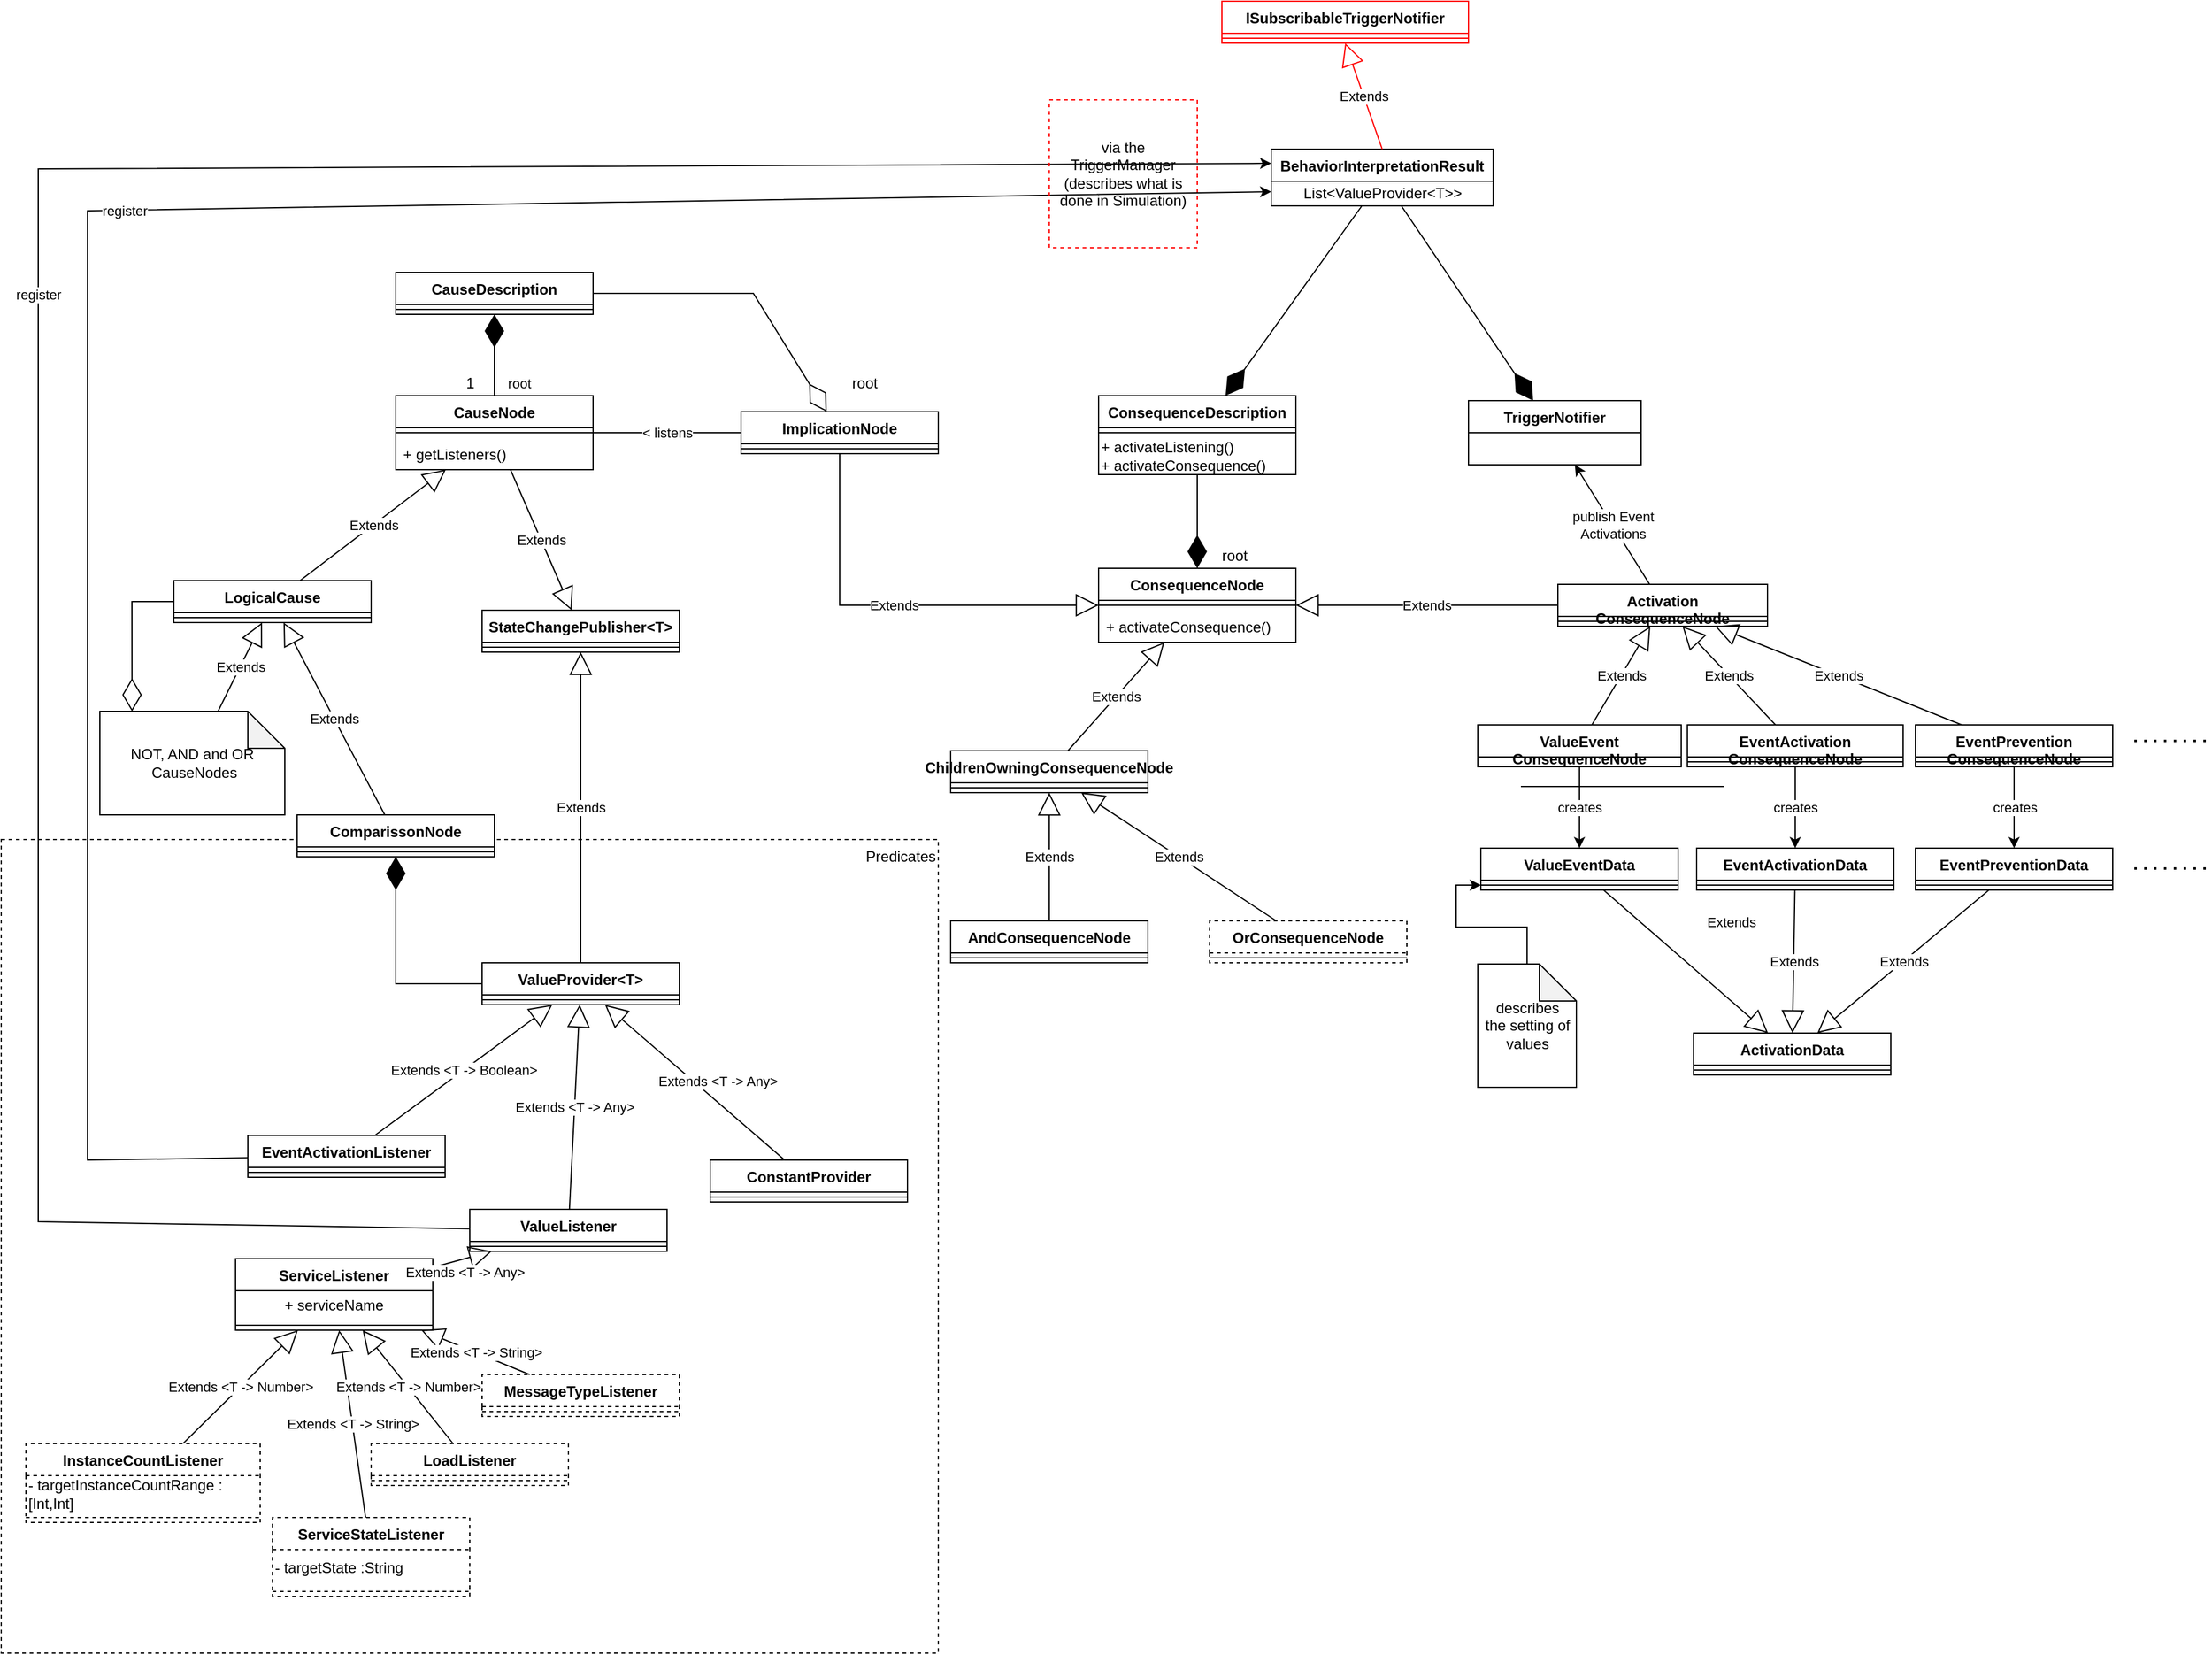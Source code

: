 <mxfile version="20.2.3" type="device"><diagram id="XvbP_-tLDUmN1dMytv5E" name="Classes"><mxGraphModel dx="946" dy="607" grid="1" gridSize="10" guides="1" tooltips="1" connect="1" arrows="1" fold="1" page="1" pageScale="1" pageWidth="1169" pageHeight="827" math="0" shadow="0"><root><mxCell id="0"/><mxCell id="1" parent="0"/><mxCell id="C9H2PQSaMTNofYjZsJUd-69" value="Predicates" style="rounded=0;whiteSpace=wrap;html=1;dashed=1;fillColor=default;align=right;verticalAlign=top;" parent="1" vertex="1"><mxGeometry x="10" y="790" width="760" height="660" as="geometry"/></mxCell><mxCell id="C9H2PQSaMTNofYjZsJUd-10" value="CauseNode" style="swimlane;fontStyle=1;align=center;verticalAlign=top;childLayout=stackLayout;horizontal=1;startSize=26;horizontalStack=0;resizeParent=1;resizeParentMax=0;resizeLast=0;collapsible=1;marginBottom=0;" parent="1" vertex="1"><mxGeometry x="330" y="430" width="160" height="60" as="geometry"/></mxCell><mxCell id="C9H2PQSaMTNofYjZsJUd-12" value="" style="line;strokeWidth=1;fillColor=none;align=left;verticalAlign=middle;spacingTop=-1;spacingLeft=3;spacingRight=3;rotatable=0;labelPosition=right;points=[];portConstraint=eastwest;" parent="C9H2PQSaMTNofYjZsJUd-10" vertex="1"><mxGeometry y="26" width="160" height="8" as="geometry"/></mxCell><mxCell id="C9H2PQSaMTNofYjZsJUd-13" value="+ getListeners()" style="text;strokeColor=none;fillColor=none;align=left;verticalAlign=top;spacingLeft=4;spacingRight=4;overflow=hidden;rotatable=0;points=[[0,0.5],[1,0.5]];portConstraint=eastwest;" parent="C9H2PQSaMTNofYjZsJUd-10" vertex="1"><mxGeometry y="34" width="160" height="26" as="geometry"/></mxCell><mxCell id="C9H2PQSaMTNofYjZsJUd-14" value="ConsequenceNode" style="swimlane;fontStyle=1;align=center;verticalAlign=top;childLayout=stackLayout;horizontal=1;startSize=26;horizontalStack=0;resizeParent=1;resizeParentMax=0;resizeLast=0;collapsible=1;marginBottom=0;" parent="1" vertex="1"><mxGeometry x="900" y="570" width="160" height="60" as="geometry"/></mxCell><mxCell id="C9H2PQSaMTNofYjZsJUd-16" value="" style="line;strokeWidth=1;fillColor=none;align=left;verticalAlign=middle;spacingTop=-1;spacingLeft=3;spacingRight=3;rotatable=0;labelPosition=right;points=[];portConstraint=eastwest;" parent="C9H2PQSaMTNofYjZsJUd-14" vertex="1"><mxGeometry y="26" width="160" height="8" as="geometry"/></mxCell><mxCell id="C9H2PQSaMTNofYjZsJUd-15" value="+ activateConsequence()" style="text;strokeColor=none;fillColor=none;align=left;verticalAlign=top;spacingLeft=4;spacingRight=4;overflow=hidden;rotatable=0;points=[[0,0.5],[1,0.5]];portConstraint=eastwest;" parent="C9H2PQSaMTNofYjZsJUd-14" vertex="1"><mxGeometry y="34" width="160" height="26" as="geometry"/></mxCell><mxCell id="C9H2PQSaMTNofYjZsJUd-18" value="TriggerNotifier" style="swimlane;fontStyle=1;childLayout=stackLayout;horizontal=1;startSize=26;fillColor=none;horizontalStack=0;resizeParent=1;resizeParentMax=0;resizeLast=0;collapsible=1;marginBottom=0;" parent="1" vertex="1"><mxGeometry x="1200" y="434" width="140" height="52" as="geometry"/></mxCell><mxCell id="C9H2PQSaMTNofYjZsJUd-22" value="LogicalCause" style="swimlane;fontStyle=1;align=center;verticalAlign=top;childLayout=stackLayout;horizontal=1;startSize=26;horizontalStack=0;resizeParent=1;resizeParentMax=0;resizeLast=0;collapsible=1;marginBottom=0;" parent="1" vertex="1"><mxGeometry x="150" y="580" width="160" height="34" as="geometry"/></mxCell><mxCell id="C9H2PQSaMTNofYjZsJUd-24" value="" style="line;strokeWidth=1;fillColor=none;align=left;verticalAlign=middle;spacingTop=-1;spacingLeft=3;spacingRight=3;rotatable=0;labelPosition=right;points=[];portConstraint=eastwest;" parent="C9H2PQSaMTNofYjZsJUd-22" vertex="1"><mxGeometry y="26" width="160" height="8" as="geometry"/></mxCell><mxCell id="C9H2PQSaMTNofYjZsJUd-26" value="StateChangePublisher&lt;T&gt;" style="swimlane;fontStyle=1;align=center;verticalAlign=top;childLayout=stackLayout;horizontal=1;startSize=26;horizontalStack=0;resizeParent=1;resizeParentMax=0;resizeLast=0;collapsible=1;marginBottom=0;" parent="1" vertex="1"><mxGeometry x="400" y="604" width="160" height="34" as="geometry"/></mxCell><mxCell id="C9H2PQSaMTNofYjZsJUd-28" value="" style="line;strokeWidth=1;fillColor=none;align=left;verticalAlign=middle;spacingTop=-1;spacingLeft=3;spacingRight=3;rotatable=0;labelPosition=right;points=[];portConstraint=eastwest;" parent="C9H2PQSaMTNofYjZsJUd-26" vertex="1"><mxGeometry y="26" width="160" height="8" as="geometry"/></mxCell><mxCell id="C9H2PQSaMTNofYjZsJUd-35" value="NOT, AND and OR&lt;br&gt;&amp;nbsp;CauseNodes" style="shape=note;whiteSpace=wrap;html=1;backgroundOutline=1;darkOpacity=0.05;" parent="1" vertex="1"><mxGeometry x="90" y="686" width="150" height="84" as="geometry"/></mxCell><mxCell id="C9H2PQSaMTNofYjZsJUd-38" value="ComparissonNode" style="swimlane;fontStyle=1;align=center;verticalAlign=top;childLayout=stackLayout;horizontal=1;startSize=26;horizontalStack=0;resizeParent=1;resizeParentMax=0;resizeLast=0;collapsible=1;marginBottom=0;" parent="1" vertex="1"><mxGeometry x="250" y="770" width="160" height="34" as="geometry"/></mxCell><mxCell id="C9H2PQSaMTNofYjZsJUd-40" value="" style="line;strokeWidth=1;fillColor=none;align=left;verticalAlign=middle;spacingTop=-1;spacingLeft=3;spacingRight=3;rotatable=0;labelPosition=right;points=[];portConstraint=eastwest;" parent="C9H2PQSaMTNofYjZsJUd-38" vertex="1"><mxGeometry y="26" width="160" height="8" as="geometry"/></mxCell><mxCell id="C9H2PQSaMTNofYjZsJUd-42" value="ValueProvider&lt;T&gt;" style="swimlane;fontStyle=1;align=center;verticalAlign=top;childLayout=stackLayout;horizontal=1;startSize=26;horizontalStack=0;resizeParent=1;resizeParentMax=0;resizeLast=0;collapsible=1;marginBottom=0;" parent="1" vertex="1"><mxGeometry x="400" y="890" width="160" height="34" as="geometry"/></mxCell><mxCell id="C9H2PQSaMTNofYjZsJUd-44" value="" style="line;strokeWidth=1;fillColor=none;align=left;verticalAlign=middle;spacingTop=-1;spacingLeft=3;spacingRight=3;rotatable=0;labelPosition=right;points=[];portConstraint=eastwest;" parent="C9H2PQSaMTNofYjZsJUd-42" vertex="1"><mxGeometry y="26" width="160" height="8" as="geometry"/></mxCell><mxCell id="C9H2PQSaMTNofYjZsJUd-46" value="ConstantProvider" style="swimlane;fontStyle=1;align=center;verticalAlign=top;childLayout=stackLayout;horizontal=1;startSize=26;horizontalStack=0;resizeParent=1;resizeParentMax=0;resizeLast=0;collapsible=1;marginBottom=0;" parent="1" vertex="1"><mxGeometry x="585" y="1050" width="160" height="34" as="geometry"/></mxCell><mxCell id="C9H2PQSaMTNofYjZsJUd-48" value="" style="line;strokeWidth=1;fillColor=none;align=left;verticalAlign=middle;spacingTop=-1;spacingLeft=3;spacingRight=3;rotatable=0;labelPosition=right;points=[];portConstraint=eastwest;" parent="C9H2PQSaMTNofYjZsJUd-46" vertex="1"><mxGeometry y="26" width="160" height="8" as="geometry"/></mxCell><mxCell id="C9H2PQSaMTNofYjZsJUd-50" value="ValueListener" style="swimlane;fontStyle=1;align=center;verticalAlign=top;childLayout=stackLayout;horizontal=1;startSize=26;horizontalStack=0;resizeParent=1;resizeParentMax=0;resizeLast=0;collapsible=1;marginBottom=0;" parent="1" vertex="1"><mxGeometry x="390" y="1090" width="160" height="34" as="geometry"/></mxCell><mxCell id="C9H2PQSaMTNofYjZsJUd-52" value="" style="line;strokeWidth=1;fillColor=none;align=left;verticalAlign=middle;spacingTop=-1;spacingLeft=3;spacingRight=3;rotatable=0;labelPosition=right;points=[];portConstraint=eastwest;" parent="C9H2PQSaMTNofYjZsJUd-50" vertex="1"><mxGeometry y="26" width="160" height="8" as="geometry"/></mxCell><mxCell id="C9H2PQSaMTNofYjZsJUd-54" value="Extends" style="endArrow=block;endSize=16;endFill=0;html=1;rounded=0;" parent="1" source="C9H2PQSaMTNofYjZsJUd-38" target="C9H2PQSaMTNofYjZsJUd-22" edge="1"><mxGeometry width="160" relative="1" as="geometry"><mxPoint x="470" y="700" as="sourcePoint"/><mxPoint x="460" y="670" as="targetPoint"/></mxGeometry></mxCell><mxCell id="C9H2PQSaMTNofYjZsJUd-55" value="Extends" style="endArrow=block;endSize=16;endFill=0;html=1;rounded=0;" parent="1" source="C9H2PQSaMTNofYjZsJUd-22" target="C9H2PQSaMTNofYjZsJUd-10" edge="1"><mxGeometry width="160" relative="1" as="geometry"><mxPoint x="361.267" y="740" as="sourcePoint"/><mxPoint x="288.733" y="676" as="targetPoint"/></mxGeometry></mxCell><mxCell id="C9H2PQSaMTNofYjZsJUd-56" value="Extends" style="endArrow=block;endSize=16;endFill=0;html=1;rounded=0;" parent="1" source="C9H2PQSaMTNofYjZsJUd-10" target="C9H2PQSaMTNofYjZsJUd-26" edge="1"><mxGeometry width="160" relative="1" as="geometry"><mxPoint x="361.267" y="740" as="sourcePoint"/><mxPoint x="288.733" y="676" as="targetPoint"/></mxGeometry></mxCell><mxCell id="C9H2PQSaMTNofYjZsJUd-57" value="Extends" style="endArrow=block;endSize=16;endFill=0;html=1;rounded=0;" parent="1" source="C9H2PQSaMTNofYjZsJUd-42" target="C9H2PQSaMTNofYjZsJUd-26" edge="1"><mxGeometry width="160" relative="1" as="geometry"><mxPoint x="434.333" y="440" as="sourcePoint"/><mxPoint x="600" y="350" as="targetPoint"/><Array as="points"><mxPoint x="480" y="750"/></Array></mxGeometry></mxCell><mxCell id="C9H2PQSaMTNofYjZsJUd-58" value="Extends &amp;lt;T -&amp;gt; Any&amp;gt;" style="endArrow=block;endSize=16;endFill=0;html=1;rounded=0;" parent="1" source="C9H2PQSaMTNofYjZsJUd-50" target="C9H2PQSaMTNofYjZsJUd-42" edge="1"><mxGeometry width="160" relative="1" as="geometry"><mxPoint x="485.439" y="900" as="sourcePoint"/><mxPoint x="424.561" y="326" as="targetPoint"/><Array as="points"/></mxGeometry></mxCell><mxCell id="C9H2PQSaMTNofYjZsJUd-59" value="Extends &amp;lt;T -&amp;gt; Any&amp;gt;" style="endArrow=block;endSize=16;endFill=0;html=1;rounded=0;" parent="1" source="C9H2PQSaMTNofYjZsJUd-46" target="C9H2PQSaMTNofYjZsJUd-42" edge="1"><mxGeometry x="-0.143" y="-13" width="160" relative="1" as="geometry"><mxPoint x="404.895" y="1090" as="sourcePoint"/><mxPoint x="465.105" y="986" as="targetPoint"/><mxPoint as="offset"/></mxGeometry></mxCell><mxCell id="C9H2PQSaMTNofYjZsJUd-60" value="" style="endArrow=diamondThin;endFill=1;endSize=24;html=1;rounded=0;" parent="1" source="C9H2PQSaMTNofYjZsJUd-42" target="C9H2PQSaMTNofYjZsJUd-38" edge="1"><mxGeometry width="160" relative="1" as="geometry"><mxPoint x="350" y="650" as="sourcePoint"/><mxPoint x="510" y="650" as="targetPoint"/><Array as="points"><mxPoint x="330" y="907"/></Array></mxGeometry></mxCell><mxCell id="C9H2PQSaMTNofYjZsJUd-61" value="EventActivationListener" style="swimlane;fontStyle=1;align=center;verticalAlign=top;childLayout=stackLayout;horizontal=1;startSize=26;horizontalStack=0;resizeParent=1;resizeParentMax=0;resizeLast=0;collapsible=1;marginBottom=0;" parent="1" vertex="1"><mxGeometry x="210" y="1030" width="160" height="34" as="geometry"/></mxCell><mxCell id="C9H2PQSaMTNofYjZsJUd-63" value="" style="line;strokeWidth=1;fillColor=none;align=left;verticalAlign=middle;spacingTop=-1;spacingLeft=3;spacingRight=3;rotatable=0;labelPosition=right;points=[];portConstraint=eastwest;" parent="C9H2PQSaMTNofYjZsJUd-61" vertex="1"><mxGeometry y="26" width="160" height="8" as="geometry"/></mxCell><mxCell id="C9H2PQSaMTNofYjZsJUd-65" value="Extends &amp;lt;T -&amp;gt; Boolean&amp;gt;" style="endArrow=block;endSize=16;endFill=0;html=1;rounded=0;" parent="1" source="C9H2PQSaMTNofYjZsJUd-61" target="C9H2PQSaMTNofYjZsJUd-42" edge="1"><mxGeometry width="160" relative="1" as="geometry"><mxPoint x="70" y="910" as="sourcePoint"/><mxPoint x="200" y="780" as="targetPoint"/><Array as="points"/></mxGeometry></mxCell><mxCell id="C9H2PQSaMTNofYjZsJUd-71" value="" style="endArrow=diamondThin;endFill=0;endSize=24;html=1;rounded=0;entryX=0.174;entryY=0.001;entryDx=0;entryDy=0;entryPerimeter=0;" parent="1" source="C9H2PQSaMTNofYjZsJUd-22" target="C9H2PQSaMTNofYjZsJUd-35" edge="1"><mxGeometry width="160" relative="1" as="geometry"><mxPoint x="180" y="790" as="sourcePoint"/><mxPoint x="150" y="680" as="targetPoint"/><Array as="points"><mxPoint x="116" y="597"/></Array></mxGeometry></mxCell><mxCell id="C9H2PQSaMTNofYjZsJUd-72" value="Extends" style="endArrow=block;endSize=16;endFill=0;html=1;rounded=0;" parent="1" source="C9H2PQSaMTNofYjZsJUd-35" target="C9H2PQSaMTNofYjZsJUd-22" edge="1"><mxGeometry width="160" relative="1" as="geometry"><mxPoint x="331.053" y="780" as="sourcePoint"/><mxPoint x="248.947" y="624" as="targetPoint"/></mxGeometry></mxCell><mxCell id="C9H2PQSaMTNofYjZsJUd-73" value="AndConsequenceNode" style="swimlane;fontStyle=1;align=center;verticalAlign=top;childLayout=stackLayout;horizontal=1;startSize=26;horizontalStack=0;resizeParent=1;resizeParentMax=0;resizeLast=0;collapsible=1;marginBottom=0;" parent="1" vertex="1"><mxGeometry x="780" y="856" width="160" height="34" as="geometry"/></mxCell><mxCell id="C9H2PQSaMTNofYjZsJUd-74" value="" style="line;strokeWidth=1;fillColor=none;align=left;verticalAlign=middle;spacingTop=-1;spacingLeft=3;spacingRight=3;rotatable=0;labelPosition=right;points=[];portConstraint=eastwest;" parent="C9H2PQSaMTNofYjZsJUd-73" vertex="1"><mxGeometry y="26" width="160" height="8" as="geometry"/></mxCell><mxCell id="C9H2PQSaMTNofYjZsJUd-76" value="Extends" style="endArrow=block;endSize=16;endFill=0;html=1;rounded=0;" parent="1" source="C9H2PQSaMTNofYjZsJUd-73" target="Mgbzy1TyChvX7OD37I1F-1" edge="1"><mxGeometry width="160" relative="1" as="geometry"><mxPoint x="560" y="854" as="sourcePoint"/><mxPoint x="164.332" y="620" as="targetPoint"/><Array as="points"/></mxGeometry></mxCell><mxCell id="C9H2PQSaMTNofYjZsJUd-77" value="ConsequenceDescription" style="swimlane;fontStyle=1;align=center;verticalAlign=top;childLayout=stackLayout;horizontal=1;startSize=26;horizontalStack=0;resizeParent=1;resizeParentMax=0;resizeLast=0;collapsible=1;marginBottom=0;fillColor=default;" parent="1" vertex="1"><mxGeometry x="900" y="430" width="160" height="64" as="geometry"/></mxCell><mxCell id="C9H2PQSaMTNofYjZsJUd-79" value="" style="line;strokeWidth=1;fillColor=none;align=left;verticalAlign=middle;spacingTop=-1;spacingLeft=3;spacingRight=3;rotatable=0;labelPosition=right;points=[];portConstraint=eastwest;" parent="C9H2PQSaMTNofYjZsJUd-77" vertex="1"><mxGeometry y="26" width="160" height="8" as="geometry"/></mxCell><mxCell id="C9H2PQSaMTNofYjZsJUd-107" value="" style="endArrow=diamondThin;endFill=1;endSize=24;html=1;rounded=0;startArrow=none;" parent="C9H2PQSaMTNofYjZsJUd-77" source="C9H2PQSaMTNofYjZsJUd-110" target="C9H2PQSaMTNofYjZsJUd-77" edge="1"><mxGeometry width="160" relative="1" as="geometry"><mxPoint x="70" y="184" as="sourcePoint"/><mxPoint x="70" y="118" as="targetPoint"/><Array as="points"/></mxGeometry></mxCell><mxCell id="C9H2PQSaMTNofYjZsJUd-110" value="+ activateListening()&lt;br&gt;+ activateConsequence()" style="text;html=1;strokeColor=none;fillColor=none;align=left;verticalAlign=middle;whiteSpace=wrap;rounded=0;" parent="C9H2PQSaMTNofYjZsJUd-77" vertex="1"><mxGeometry y="34" width="160" height="30" as="geometry"/></mxCell><mxCell id="C9H2PQSaMTNofYjZsJUd-81" value="" style="endArrow=diamondThin;endFill=0;endSize=24;html=1;rounded=0;" parent="1" source="C9H2PQSaMTNofYjZsJUd-98" target="C9H2PQSaMTNofYjZsJUd-84" edge="1"><mxGeometry x="-0.33" y="-1" width="160" relative="1" as="geometry"><mxPoint x="350" y="220" as="sourcePoint"/><mxPoint x="650" y="430" as="targetPoint"/><Array as="points"><mxPoint x="620" y="347"/></Array><mxPoint as="offset"/></mxGeometry></mxCell><mxCell id="C9H2PQSaMTNofYjZsJUd-82" value="" style="endArrow=diamondThin;endFill=1;endSize=24;html=1;rounded=0;" parent="1" source="C9H2PQSaMTNofYjZsJUd-77" target="C9H2PQSaMTNofYjZsJUd-14" edge="1"><mxGeometry width="160" relative="1" as="geometry"><mxPoint x="810" y="230" as="sourcePoint"/><mxPoint x="920" y="360" as="targetPoint"/><Array as="points"/></mxGeometry></mxCell><mxCell id="C9H2PQSaMTNofYjZsJUd-84" value="ImplicationNode" style="swimlane;fontStyle=1;align=center;verticalAlign=top;childLayout=stackLayout;horizontal=1;startSize=26;horizontalStack=0;resizeParent=1;resizeParentMax=0;resizeLast=0;collapsible=1;marginBottom=0;" parent="1" vertex="1"><mxGeometry x="610" y="443" width="160" height="34" as="geometry"/></mxCell><mxCell id="C9H2PQSaMTNofYjZsJUd-85" value="" style="line;strokeWidth=1;fillColor=none;align=left;verticalAlign=middle;spacingTop=-1;spacingLeft=3;spacingRight=3;rotatable=0;labelPosition=right;points=[];portConstraint=eastwest;" parent="C9H2PQSaMTNofYjZsJUd-84" vertex="1"><mxGeometry y="26" width="160" height="8" as="geometry"/></mxCell><mxCell id="C9H2PQSaMTNofYjZsJUd-95" value="root" style="text;html=1;align=center;verticalAlign=middle;resizable=0;points=[];autosize=1;strokeColor=none;fillColor=none;" parent="1" vertex="1"><mxGeometry x="690" y="410" width="40" height="20" as="geometry"/></mxCell><mxCell id="C9H2PQSaMTNofYjZsJUd-98" value="CauseDescription" style="swimlane;fontStyle=1;align=center;verticalAlign=top;childLayout=stackLayout;horizontal=1;startSize=26;horizontalStack=0;resizeParent=1;resizeParentMax=0;resizeLast=0;collapsible=1;marginBottom=0;fillColor=default;" parent="1" vertex="1"><mxGeometry x="330" y="330" width="160" height="34" as="geometry"/></mxCell><mxCell id="C9H2PQSaMTNofYjZsJUd-99" value="" style="line;strokeWidth=1;fillColor=none;align=left;verticalAlign=middle;spacingTop=-1;spacingLeft=3;spacingRight=3;rotatable=0;labelPosition=right;points=[];portConstraint=eastwest;" parent="C9H2PQSaMTNofYjZsJUd-98" vertex="1"><mxGeometry y="26" width="160" height="8" as="geometry"/></mxCell><mxCell id="C9H2PQSaMTNofYjZsJUd-102" value="&amp;lt; listens" style="endArrow=none;html=1;rounded=0;" parent="1" source="C9H2PQSaMTNofYjZsJUd-10" target="C9H2PQSaMTNofYjZsJUd-84" edge="1"><mxGeometry width="50" height="50" relative="1" as="geometry"><mxPoint x="660" y="630" as="sourcePoint"/><mxPoint x="950" y="643" as="targetPoint"/><Array as="points"><mxPoint x="510" y="460"/></Array></mxGeometry></mxCell><mxCell id="C9H2PQSaMTNofYjZsJUd-103" value="" style="endArrow=diamondThin;endFill=1;endSize=24;html=1;rounded=0;" parent="1" source="C9H2PQSaMTNofYjZsJUd-10" target="C9H2PQSaMTNofYjZsJUd-98" edge="1"><mxGeometry width="160" relative="1" as="geometry"><mxPoint x="910" y="470" as="sourcePoint"/><mxPoint x="780" y="470" as="targetPoint"/><Array as="points"/></mxGeometry></mxCell><mxCell id="C9H2PQSaMTNofYjZsJUd-104" value="root" style="edgeLabel;html=1;align=center;verticalAlign=middle;resizable=0;points=[];" parent="C9H2PQSaMTNofYjZsJUd-103" vertex="1" connectable="0"><mxGeometry x="0.314" y="3" relative="1" as="geometry"><mxPoint x="23" y="33" as="offset"/></mxGeometry></mxCell><mxCell id="C9H2PQSaMTNofYjZsJUd-105" value="1" style="text;html=1;align=center;verticalAlign=middle;resizable=0;points=[];autosize=1;strokeColor=none;fillColor=none;" parent="1" vertex="1"><mxGeometry x="380" y="410" width="20" height="20" as="geometry"/></mxCell><mxCell id="C9H2PQSaMTNofYjZsJUd-109" value="Extends" style="endArrow=block;endSize=16;endFill=0;html=1;rounded=0;" parent="1" source="C9H2PQSaMTNofYjZsJUd-84" target="C9H2PQSaMTNofYjZsJUd-14" edge="1"><mxGeometry width="160" relative="1" as="geometry"><mxPoint x="490" y="900.0" as="sourcePoint"/><mxPoint x="490" y="700" as="targetPoint"/><Array as="points"><mxPoint x="690" y="600"/></Array></mxGeometry></mxCell><mxCell id="C9H2PQSaMTNofYjZsJUd-113" value="publish Event&lt;br&gt;Activations" style="endArrow=classic;html=1;rounded=0;" parent="1" source="eS_Qsxh_jZ_v18rBjoEm-1" target="C9H2PQSaMTNofYjZsJUd-18" edge="1"><mxGeometry width="50" height="50" relative="1" as="geometry"><mxPoint x="900" y="670" as="sourcePoint"/><mxPoint x="1166.951" y="1030" as="targetPoint"/></mxGeometry></mxCell><mxCell id="C9H2PQSaMTNofYjZsJUd-116" value="register" style="endArrow=classic;html=1;rounded=0;entryX=0;entryY=0.75;entryDx=0;entryDy=0;" parent="1" source="C9H2PQSaMTNofYjZsJUd-61" target="Mgbzy1TyChvX7OD37I1F-9" edge="1"><mxGeometry width="50" height="50" relative="1" as="geometry"><mxPoint x="20" y="1090" as="sourcePoint"/><mxPoint x="1040" y="266" as="targetPoint"/><Array as="points"><mxPoint x="80" y="1050"/><mxPoint x="80" y="280"/></Array></mxGeometry></mxCell><mxCell id="C9H2PQSaMTNofYjZsJUd-117" value="root" style="text;html=1;align=center;verticalAlign=middle;resizable=0;points=[];autosize=1;strokeColor=none;fillColor=none;" parent="1" vertex="1"><mxGeometry x="990" y="550" width="40" height="20" as="geometry"/></mxCell><mxCell id="eS_Qsxh_jZ_v18rBjoEm-1" value="Activation&#10;ConsequenceNode" style="swimlane;fontStyle=1;align=center;verticalAlign=top;childLayout=stackLayout;horizontal=1;startSize=26;horizontalStack=0;resizeParent=1;resizeParentMax=0;resizeLast=0;collapsible=1;marginBottom=0;" parent="1" vertex="1"><mxGeometry x="1272.5" y="583" width="170" height="34" as="geometry"><mxRectangle x="870" y="736" width="140" height="30" as="alternateBounds"/></mxGeometry></mxCell><mxCell id="eS_Qsxh_jZ_v18rBjoEm-2" value="" style="line;strokeWidth=1;fillColor=none;align=left;verticalAlign=middle;spacingTop=-1;spacingLeft=3;spacingRight=3;rotatable=0;labelPosition=right;points=[];portConstraint=eastwest;" parent="eS_Qsxh_jZ_v18rBjoEm-1" vertex="1"><mxGeometry y="26" width="170" height="8" as="geometry"/></mxCell><mxCell id="eS_Qsxh_jZ_v18rBjoEm-3" value="Extends" style="endArrow=block;endSize=16;endFill=0;html=1;rounded=0;" parent="1" source="eS_Qsxh_jZ_v18rBjoEm-1" target="C9H2PQSaMTNofYjZsJUd-14" edge="1"><mxGeometry width="160" relative="1" as="geometry"><mxPoint x="1014" y="770" as="sourcePoint"/><mxPoint x="1014.242" y="640.0" as="targetPoint"/><Array as="points"/></mxGeometry></mxCell><mxCell id="eS_Qsxh_jZ_v18rBjoEm-4" value="EventPreventionData" style="swimlane;fontStyle=1;align=center;verticalAlign=top;childLayout=stackLayout;horizontal=1;startSize=26;horizontalStack=0;resizeParent=1;resizeParentMax=0;resizeLast=0;collapsible=1;marginBottom=0;" parent="1" vertex="1"><mxGeometry x="1562.5" y="797" width="160" height="34" as="geometry"/></mxCell><mxCell id="eS_Qsxh_jZ_v18rBjoEm-5" value="" style="line;strokeWidth=1;fillColor=none;align=left;verticalAlign=middle;spacingTop=-1;spacingLeft=3;spacingRight=3;rotatable=0;labelPosition=right;points=[];portConstraint=eastwest;" parent="eS_Qsxh_jZ_v18rBjoEm-4" vertex="1"><mxGeometry y="26" width="160" height="8" as="geometry"/></mxCell><mxCell id="eS_Qsxh_jZ_v18rBjoEm-6" value="EventActivationData" style="swimlane;fontStyle=1;align=center;verticalAlign=top;childLayout=stackLayout;horizontal=1;startSize=26;horizontalStack=0;resizeParent=1;resizeParentMax=0;resizeLast=0;collapsible=1;marginBottom=0;" parent="1" vertex="1"><mxGeometry x="1385" y="797" width="160" height="34" as="geometry"/></mxCell><mxCell id="eS_Qsxh_jZ_v18rBjoEm-7" value="" style="line;strokeWidth=1;fillColor=none;align=left;verticalAlign=middle;spacingTop=-1;spacingLeft=3;spacingRight=3;rotatable=0;labelPosition=right;points=[];portConstraint=eastwest;" parent="eS_Qsxh_jZ_v18rBjoEm-6" vertex="1"><mxGeometry y="26" width="160" height="8" as="geometry"/></mxCell><mxCell id="eS_Qsxh_jZ_v18rBjoEm-8" value="ValueEventData" style="swimlane;fontStyle=1;align=center;verticalAlign=top;childLayout=stackLayout;horizontal=1;startSize=26;horizontalStack=0;resizeParent=1;resizeParentMax=0;resizeLast=0;collapsible=1;marginBottom=0;" parent="1" vertex="1"><mxGeometry x="1210" y="797" width="160" height="34" as="geometry"/></mxCell><mxCell id="eS_Qsxh_jZ_v18rBjoEm-9" value="" style="line;strokeWidth=1;fillColor=none;align=left;verticalAlign=middle;spacingTop=-1;spacingLeft=3;spacingRight=3;rotatable=0;labelPosition=right;points=[];portConstraint=eastwest;" parent="eS_Qsxh_jZ_v18rBjoEm-8" vertex="1"><mxGeometry y="26" width="160" height="8" as="geometry"/></mxCell><mxCell id="eS_Qsxh_jZ_v18rBjoEm-10" value="ActivationData" style="swimlane;fontStyle=1;align=center;verticalAlign=top;childLayout=stackLayout;horizontal=1;startSize=26;horizontalStack=0;resizeParent=1;resizeParentMax=0;resizeLast=0;collapsible=1;marginBottom=0;" parent="1" vertex="1"><mxGeometry x="1382.5" y="947" width="160" height="34" as="geometry"/></mxCell><mxCell id="eS_Qsxh_jZ_v18rBjoEm-11" value="" style="line;strokeWidth=1;fillColor=none;align=left;verticalAlign=middle;spacingTop=-1;spacingLeft=3;spacingRight=3;rotatable=0;labelPosition=right;points=[];portConstraint=eastwest;" parent="eS_Qsxh_jZ_v18rBjoEm-10" vertex="1"><mxGeometry y="26" width="160" height="8" as="geometry"/></mxCell><mxCell id="eS_Qsxh_jZ_v18rBjoEm-12" value="Extends" style="endArrow=block;endSize=16;endFill=0;html=1;rounded=0;" parent="1" source="eS_Qsxh_jZ_v18rBjoEm-8" target="eS_Qsxh_jZ_v18rBjoEm-10" edge="1"><mxGeometry x="0.072" y="48" width="160" relative="1" as="geometry"><mxPoint x="1321.389" y="573" as="sourcePoint"/><mxPoint x="1376.814" y="467.0" as="targetPoint"/><Array as="points"/><mxPoint as="offset"/></mxGeometry></mxCell><mxCell id="eS_Qsxh_jZ_v18rBjoEm-13" value="Extends" style="endArrow=block;endSize=16;endFill=0;html=1;rounded=0;" parent="1" source="eS_Qsxh_jZ_v18rBjoEm-6" target="eS_Qsxh_jZ_v18rBjoEm-10" edge="1"><mxGeometry width="160" relative="1" as="geometry"><mxPoint x="1452.5" y="787" as="sourcePoint"/><mxPoint x="1433.429" y="711.0" as="targetPoint"/><Array as="points"/></mxGeometry></mxCell><mxCell id="eS_Qsxh_jZ_v18rBjoEm-16" value="Extends" style="endArrow=block;endSize=16;endFill=0;html=1;rounded=0;" parent="1" source="eS_Qsxh_jZ_v18rBjoEm-4" target="eS_Qsxh_jZ_v18rBjoEm-10" edge="1"><mxGeometry width="160" relative="1" as="geometry"><mxPoint x="1467.5" y="807" as="sourcePoint"/><mxPoint x="1459.004" y="711.0" as="targetPoint"/><Array as="points"/></mxGeometry></mxCell><mxCell id="eS_Qsxh_jZ_v18rBjoEm-18" value="EventPrevention&#10;ConsequenceNode" style="swimlane;fontStyle=1;align=center;verticalAlign=top;childLayout=stackLayout;horizontal=1;startSize=26;horizontalStack=0;resizeParent=1;resizeParentMax=0;resizeLast=0;collapsible=1;marginBottom=0;" parent="1" vertex="1"><mxGeometry x="1562.5" y="697" width="160" height="34" as="geometry"/></mxCell><mxCell id="eS_Qsxh_jZ_v18rBjoEm-19" value="" style="line;strokeWidth=1;fillColor=none;align=left;verticalAlign=middle;spacingTop=-1;spacingLeft=3;spacingRight=3;rotatable=0;labelPosition=right;points=[];portConstraint=eastwest;" parent="eS_Qsxh_jZ_v18rBjoEm-18" vertex="1"><mxGeometry y="26" width="160" height="8" as="geometry"/></mxCell><mxCell id="eS_Qsxh_jZ_v18rBjoEm-20" value="EventActivation&#10;ConsequenceNode" style="swimlane;fontStyle=1;align=center;verticalAlign=top;childLayout=stackLayout;horizontal=1;startSize=26;horizontalStack=0;resizeParent=1;resizeParentMax=0;resizeLast=0;collapsible=1;marginBottom=0;" parent="1" vertex="1"><mxGeometry x="1377.5" y="697" width="175" height="34" as="geometry"/></mxCell><mxCell id="eS_Qsxh_jZ_v18rBjoEm-21" value="" style="line;strokeWidth=1;fillColor=none;align=left;verticalAlign=middle;spacingTop=-1;spacingLeft=3;spacingRight=3;rotatable=0;labelPosition=right;points=[];portConstraint=eastwest;" parent="eS_Qsxh_jZ_v18rBjoEm-20" vertex="1"><mxGeometry y="26" width="175" height="8" as="geometry"/></mxCell><mxCell id="eS_Qsxh_jZ_v18rBjoEm-22" value="ValueEvent&#10;ConsequenceNode" style="swimlane;fontStyle=1;align=center;verticalAlign=top;childLayout=stackLayout;horizontal=1;startSize=26;horizontalStack=0;resizeParent=1;resizeParentMax=0;resizeLast=0;collapsible=1;marginBottom=0;" parent="1" vertex="1"><mxGeometry x="1207.5" y="697" width="165" height="34" as="geometry"/></mxCell><mxCell id="eS_Qsxh_jZ_v18rBjoEm-24" value="Extends" style="endArrow=block;endSize=16;endFill=0;html=1;rounded=0;" parent="1" source="eS_Qsxh_jZ_v18rBjoEm-18" target="eS_Qsxh_jZ_v18rBjoEm-1" edge="1"><mxGeometry width="160" relative="1" as="geometry"><mxPoint x="1472.5" y="556" as="sourcePoint"/><mxPoint x="1607.5" y="672" as="targetPoint"/><Array as="points"/></mxGeometry></mxCell><mxCell id="eS_Qsxh_jZ_v18rBjoEm-25" value="Extends" style="endArrow=block;endSize=16;endFill=0;html=1;rounded=0;" parent="1" source="eS_Qsxh_jZ_v18rBjoEm-20" target="eS_Qsxh_jZ_v18rBjoEm-1" edge="1"><mxGeometry width="160" relative="1" as="geometry"><mxPoint x="1623.237" y="556.0" as="sourcePoint"/><mxPoint x="1627.103" y="672" as="targetPoint"/><Array as="points"/></mxGeometry></mxCell><mxCell id="eS_Qsxh_jZ_v18rBjoEm-26" value="Extends" style="endArrow=block;endSize=16;endFill=0;html=1;rounded=0;" parent="1" source="eS_Qsxh_jZ_v18rBjoEm-22" target="eS_Qsxh_jZ_v18rBjoEm-1" edge="1"><mxGeometry width="160" relative="1" as="geometry"><mxPoint x="1787.67" y="556" as="sourcePoint"/><mxPoint x="1648.07" y="672" as="targetPoint"/><Array as="points"/></mxGeometry></mxCell><mxCell id="eS_Qsxh_jZ_v18rBjoEm-32" value="creates" style="endArrow=classic;html=1;rounded=0;" parent="1" source="eS_Qsxh_jZ_v18rBjoEm-22" target="eS_Qsxh_jZ_v18rBjoEm-8" edge="1"><mxGeometry width="50" height="50" relative="1" as="geometry"><mxPoint x="1423.5" y="797" as="sourcePoint"/><mxPoint x="1302.5" y="751" as="targetPoint"/></mxGeometry></mxCell><mxCell id="eS_Qsxh_jZ_v18rBjoEm-33" value="creates" style="endArrow=classic;html=1;rounded=0;" parent="1" source="eS_Qsxh_jZ_v18rBjoEm-20" target="eS_Qsxh_jZ_v18rBjoEm-6" edge="1"><mxGeometry width="50" height="50" relative="1" as="geometry"><mxPoint x="1457.5" y="707" as="sourcePoint"/><mxPoint x="1457.13" y="803" as="targetPoint"/></mxGeometry></mxCell><mxCell id="eS_Qsxh_jZ_v18rBjoEm-35" value="creates" style="endArrow=classic;html=1;rounded=0;" parent="1" source="eS_Qsxh_jZ_v18rBjoEm-18" target="eS_Qsxh_jZ_v18rBjoEm-4" edge="1"><mxGeometry width="50" height="50" relative="1" as="geometry"><mxPoint x="1475" y="711.0" as="sourcePoint"/><mxPoint x="1475" y="807" as="targetPoint"/></mxGeometry></mxCell><mxCell id="Mgbzy1TyChvX7OD37I1F-1" value="ChildrenOwningConsequenceNode" style="swimlane;fontStyle=1;align=center;verticalAlign=top;childLayout=stackLayout;horizontal=1;startSize=26;horizontalStack=0;resizeParent=1;resizeParentMax=0;resizeLast=0;collapsible=1;marginBottom=0;" parent="1" vertex="1"><mxGeometry x="780" y="718" width="160" height="34" as="geometry"/></mxCell><mxCell id="Mgbzy1TyChvX7OD37I1F-2" value="" style="line;strokeWidth=1;fillColor=none;align=left;verticalAlign=middle;spacingTop=-1;spacingLeft=3;spacingRight=3;rotatable=0;labelPosition=right;points=[];portConstraint=eastwest;" parent="Mgbzy1TyChvX7OD37I1F-1" vertex="1"><mxGeometry y="26" width="160" height="8" as="geometry"/></mxCell><mxCell id="Mgbzy1TyChvX7OD37I1F-3" value="Extends" style="endArrow=block;endSize=16;endFill=0;html=1;rounded=0;" parent="1" source="Mgbzy1TyChvX7OD37I1F-1" target="C9H2PQSaMTNofYjZsJUd-14" edge="1"><mxGeometry width="160" relative="1" as="geometry"><mxPoint x="1187.929" y="746" as="sourcePoint"/><mxPoint x="1362.071" y="640" as="targetPoint"/><Array as="points"/></mxGeometry></mxCell><mxCell id="Mgbzy1TyChvX7OD37I1F-5" value="" style="edgeStyle=orthogonalEdgeStyle;rounded=0;orthogonalLoop=1;jettySize=auto;html=1;" parent="1" source="Mgbzy1TyChvX7OD37I1F-4" target="eS_Qsxh_jZ_v18rBjoEm-9" edge="1"><mxGeometry relative="1" as="geometry"/></mxCell><mxCell id="Mgbzy1TyChvX7OD37I1F-4" value="describes&lt;br&gt;the setting of values" style="shape=note;whiteSpace=wrap;html=1;backgroundOutline=1;darkOpacity=0.05;" parent="1" vertex="1"><mxGeometry x="1207.5" y="891" width="80" height="100" as="geometry"/></mxCell><mxCell id="Mgbzy1TyChvX7OD37I1F-6" value="OrConsequenceNode" style="swimlane;fontStyle=1;align=center;verticalAlign=top;childLayout=stackLayout;horizontal=1;startSize=26;horizontalStack=0;resizeParent=1;resizeParentMax=0;resizeLast=0;collapsible=1;marginBottom=0;dashed=1;" parent="1" vertex="1"><mxGeometry x="990" y="856" width="160" height="34" as="geometry"/></mxCell><mxCell id="Mgbzy1TyChvX7OD37I1F-7" value="" style="line;strokeWidth=1;fillColor=none;align=left;verticalAlign=middle;spacingTop=-1;spacingLeft=3;spacingRight=3;rotatable=0;labelPosition=right;points=[];portConstraint=eastwest;" parent="Mgbzy1TyChvX7OD37I1F-6" vertex="1"><mxGeometry y="26" width="160" height="8" as="geometry"/></mxCell><mxCell id="Mgbzy1TyChvX7OD37I1F-8" value="Extends" style="endArrow=block;endSize=16;endFill=0;html=1;rounded=0;" parent="1" source="Mgbzy1TyChvX7OD37I1F-6" target="Mgbzy1TyChvX7OD37I1F-1" edge="1"><mxGeometry width="160" relative="1" as="geometry"><mxPoint x="910" y="920" as="sourcePoint"/><mxPoint x="910" y="848" as="targetPoint"/><Array as="points"/></mxGeometry></mxCell><mxCell id="eS_Qsxh_jZ_v18rBjoEm-23" value="" style="line;strokeWidth=1;fillColor=none;align=left;verticalAlign=middle;spacingTop=-1;spacingLeft=3;spacingRight=3;rotatable=0;labelPosition=right;points=[];portConstraint=eastwest;" parent="1" vertex="1"><mxGeometry x="1242.5" y="743" width="165" height="8" as="geometry"/></mxCell><mxCell id="Mgbzy1TyChvX7OD37I1F-9" value="BehaviorInterpretationResult" style="swimlane;fontStyle=1;childLayout=stackLayout;horizontal=1;startSize=26;fillColor=none;horizontalStack=0;resizeParent=1;resizeParentMax=0;resizeLast=0;collapsible=1;marginBottom=0;" parent="1" vertex="1"><mxGeometry x="1040" y="230" width="180" height="46" as="geometry"/></mxCell><mxCell id="Mgbzy1TyChvX7OD37I1F-14" value="List&amp;lt;ValueProvider&amp;lt;T&amp;gt;&amp;gt;" style="text;html=1;align=center;verticalAlign=middle;resizable=0;points=[];autosize=1;strokeColor=none;fillColor=none;" parent="Mgbzy1TyChvX7OD37I1F-9" vertex="1"><mxGeometry y="26" width="180" height="20" as="geometry"/></mxCell><mxCell id="Mgbzy1TyChvX7OD37I1F-10" value="" style="endArrow=diamondThin;endFill=1;endSize=24;html=1;rounded=0;" parent="1" source="Mgbzy1TyChvX7OD37I1F-9" target="C9H2PQSaMTNofYjZsJUd-18" edge="1"><mxGeometry width="160" relative="1" as="geometry"><mxPoint x="940" y="420" as="sourcePoint"/><mxPoint x="1100" y="420" as="targetPoint"/></mxGeometry></mxCell><mxCell id="Mgbzy1TyChvX7OD37I1F-11" value="" style="endArrow=diamondThin;endFill=1;endSize=24;html=1;rounded=0;" parent="1" source="Mgbzy1TyChvX7OD37I1F-9" target="C9H2PQSaMTNofYjZsJUd-77" edge="1"><mxGeometry width="160" relative="1" as="geometry"><mxPoint x="940" y="420" as="sourcePoint"/><mxPoint x="1100" y="420" as="targetPoint"/></mxGeometry></mxCell><mxCell id="Mgbzy1TyChvX7OD37I1F-13" value="register" style="endArrow=classic;html=1;rounded=0;entryX=0;entryY=0.25;entryDx=0;entryDy=0;" parent="1" source="C9H2PQSaMTNofYjZsJUd-50" target="Mgbzy1TyChvX7OD37I1F-9" edge="1"><mxGeometry width="50" height="50" relative="1" as="geometry"><mxPoint x="220" y="1058.143" as="sourcePoint"/><mxPoint x="1040" y="266" as="targetPoint"/><Array as="points"><mxPoint x="40" y="1100"/><mxPoint x="40" y="246"/></Array></mxGeometry></mxCell><mxCell id="zglEsuucWy-kfoYi_hlH-1" value="Extends &amp;lt;T -&amp;gt; Number&amp;gt;" style="endArrow=block;endSize=16;endFill=0;html=1;rounded=0;" parent="1" source="zglEsuucWy-kfoYi_hlH-2" target="zglEsuucWy-kfoYi_hlH-17" edge="1"><mxGeometry width="160" relative="1" as="geometry"><mxPoint x="390" y="1240" as="sourcePoint"/><mxPoint x="288.3" y="1260" as="targetPoint"/><Array as="points"/></mxGeometry></mxCell><mxCell id="zglEsuucWy-kfoYi_hlH-2" value="InstanceCountListener" style="swimlane;fontStyle=1;align=center;verticalAlign=top;childLayout=stackLayout;horizontal=1;startSize=26;horizontalStack=0;resizeParent=1;resizeParentMax=0;resizeLast=0;collapsible=1;marginBottom=0;dashed=1;" parent="1" vertex="1"><mxGeometry x="30" y="1280" width="190" height="64" as="geometry"/></mxCell><mxCell id="zglEsuucWy-kfoYi_hlH-16" value="- targetInstanceCountRange : [Int,Int]" style="text;html=1;strokeColor=none;fillColor=none;align=left;verticalAlign=middle;whiteSpace=wrap;rounded=0;dashed=1;" parent="zglEsuucWy-kfoYi_hlH-2" vertex="1"><mxGeometry y="26" width="190" height="30" as="geometry"/></mxCell><mxCell id="zglEsuucWy-kfoYi_hlH-3" value="" style="line;strokeWidth=1;fillColor=none;align=left;verticalAlign=middle;spacingTop=-1;spacingLeft=3;spacingRight=3;rotatable=0;labelPosition=right;points=[];portConstraint=eastwest;dashed=1;" parent="zglEsuucWy-kfoYi_hlH-2" vertex="1"><mxGeometry y="56" width="190" height="8" as="geometry"/></mxCell><mxCell id="zglEsuucWy-kfoYi_hlH-4" value="ServiceStateListener" style="swimlane;fontStyle=1;align=center;verticalAlign=top;childLayout=stackLayout;horizontal=1;startSize=26;horizontalStack=0;resizeParent=1;resizeParentMax=0;resizeLast=0;collapsible=1;marginBottom=0;dashed=1;" parent="1" vertex="1"><mxGeometry x="230" y="1340" width="160" height="64" as="geometry"/></mxCell><mxCell id="zglEsuucWy-kfoYi_hlH-15" value="- targetState :String" style="text;html=1;strokeColor=none;fillColor=none;align=left;verticalAlign=middle;whiteSpace=wrap;rounded=0;dashed=1;" parent="zglEsuucWy-kfoYi_hlH-4" vertex="1"><mxGeometry y="26" width="160" height="30" as="geometry"/></mxCell><mxCell id="zglEsuucWy-kfoYi_hlH-5" value="" style="line;strokeWidth=1;fillColor=none;align=left;verticalAlign=middle;spacingTop=-1;spacingLeft=3;spacingRight=3;rotatable=0;labelPosition=right;points=[];portConstraint=eastwest;dashed=1;" parent="zglEsuucWy-kfoYi_hlH-4" vertex="1"><mxGeometry y="56" width="160" height="8" as="geometry"/></mxCell><mxCell id="zglEsuucWy-kfoYi_hlH-6" value="Extends &amp;lt;T -&amp;gt; String&amp;gt;" style="endArrow=block;endSize=16;endFill=0;html=1;rounded=0;" parent="1" source="zglEsuucWy-kfoYi_hlH-4" target="zglEsuucWy-kfoYi_hlH-17" edge="1"><mxGeometry width="160" relative="1" as="geometry"><mxPoint x="400.132" y="1251" as="sourcePoint"/><mxPoint x="469.868" y="1134" as="targetPoint"/><Array as="points"/></mxGeometry></mxCell><mxCell id="zglEsuucWy-kfoYi_hlH-7" value="LoadListener" style="swimlane;fontStyle=1;align=center;verticalAlign=top;childLayout=stackLayout;horizontal=1;startSize=26;horizontalStack=0;resizeParent=1;resizeParentMax=0;resizeLast=0;collapsible=1;marginBottom=0;dashed=1;" parent="1" vertex="1"><mxGeometry x="310" y="1280" width="160" height="34" as="geometry"/></mxCell><mxCell id="zglEsuucWy-kfoYi_hlH-8" value="" style="line;strokeWidth=1;fillColor=none;align=left;verticalAlign=middle;spacingTop=-1;spacingLeft=3;spacingRight=3;rotatable=0;labelPosition=right;points=[];portConstraint=eastwest;dashed=1;" parent="zglEsuucWy-kfoYi_hlH-7" vertex="1"><mxGeometry y="26" width="160" height="8" as="geometry"/></mxCell><mxCell id="zglEsuucWy-kfoYi_hlH-9" value="Extends &amp;lt;T -&amp;gt; Number&amp;gt;" style="endArrow=block;endSize=16;endFill=0;html=1;rounded=0;" parent="1" source="zglEsuucWy-kfoYi_hlH-7" target="zglEsuucWy-kfoYi_hlH-17" edge="1"><mxGeometry width="160" relative="1" as="geometry"><mxPoint x="630" y="1220" as="sourcePoint"/><mxPoint x="480" y="1134" as="targetPoint"/><Array as="points"/></mxGeometry></mxCell><mxCell id="zglEsuucWy-kfoYi_hlH-10" value="" style="endArrow=none;dashed=1;html=1;dashPattern=1 3;strokeWidth=2;rounded=0;" parent="1" edge="1"><mxGeometry width="50" height="50" relative="1" as="geometry"><mxPoint x="1740" y="710" as="sourcePoint"/><mxPoint x="1800" y="710" as="targetPoint"/></mxGeometry></mxCell><mxCell id="zglEsuucWy-kfoYi_hlH-11" value="" style="endArrow=none;dashed=1;html=1;dashPattern=1 3;strokeWidth=2;rounded=0;" parent="1" edge="1"><mxGeometry width="50" height="50" relative="1" as="geometry"><mxPoint x="1740" y="813.5" as="sourcePoint"/><mxPoint x="1800" y="813.5" as="targetPoint"/></mxGeometry></mxCell><mxCell id="zglEsuucWy-kfoYi_hlH-12" value="MessageTypeListener" style="swimlane;fontStyle=1;align=center;verticalAlign=top;childLayout=stackLayout;horizontal=1;startSize=26;horizontalStack=0;resizeParent=1;resizeParentMax=0;resizeLast=0;collapsible=1;marginBottom=0;dashed=1;" parent="1" vertex="1"><mxGeometry x="400" y="1224" width="160" height="34" as="geometry"/></mxCell><mxCell id="zglEsuucWy-kfoYi_hlH-13" value="" style="line;strokeWidth=1;fillColor=none;align=left;verticalAlign=middle;spacingTop=-1;spacingLeft=3;spacingRight=3;rotatable=0;labelPosition=right;points=[];portConstraint=eastwest;dashed=1;" parent="zglEsuucWy-kfoYi_hlH-12" vertex="1"><mxGeometry y="26" width="160" height="8" as="geometry"/></mxCell><mxCell id="zglEsuucWy-kfoYi_hlH-14" value="Extends &amp;lt;T -&amp;gt; String&amp;gt;" style="endArrow=block;endSize=16;endFill=0;html=1;rounded=0;" parent="1" source="zglEsuucWy-kfoYi_hlH-12" target="zglEsuucWy-kfoYi_hlH-17" edge="1"><mxGeometry width="160" relative="1" as="geometry"><mxPoint x="582.564" y="1217" as="sourcePoint"/><mxPoint x="497.436" y="1134" as="targetPoint"/><Array as="points"/></mxGeometry></mxCell><mxCell id="zglEsuucWy-kfoYi_hlH-17" value="ServiceListener" style="swimlane;fontStyle=1;align=center;verticalAlign=top;childLayout=stackLayout;horizontal=1;startSize=26;horizontalStack=0;resizeParent=1;resizeParentMax=0;resizeLast=0;collapsible=1;marginBottom=0;" parent="1" vertex="1"><mxGeometry x="200" y="1130" width="160" height="58" as="geometry"/></mxCell><mxCell id="zglEsuucWy-kfoYi_hlH-19" value="+ serviceName" style="text;html=1;strokeColor=none;fillColor=none;align=center;verticalAlign=middle;whiteSpace=wrap;rounded=0;dashed=1;" parent="zglEsuucWy-kfoYi_hlH-17" vertex="1"><mxGeometry y="26" width="160" height="24" as="geometry"/></mxCell><mxCell id="zglEsuucWy-kfoYi_hlH-18" value="" style="line;strokeWidth=1;fillColor=none;align=left;verticalAlign=middle;spacingTop=-1;spacingLeft=3;spacingRight=3;rotatable=0;labelPosition=right;points=[];portConstraint=eastwest;" parent="zglEsuucWy-kfoYi_hlH-17" vertex="1"><mxGeometry y="50" width="160" height="8" as="geometry"/></mxCell><mxCell id="zglEsuucWy-kfoYi_hlH-20" value="Extends &amp;lt;T -&amp;gt; Any&amp;gt;" style="endArrow=block;endSize=16;endFill=0;html=1;rounded=0;" parent="1" source="zglEsuucWy-kfoYi_hlH-17" target="C9H2PQSaMTNofYjZsJUd-50" edge="1"><mxGeometry x="-0.04" y="-11" width="160" relative="1" as="geometry"><mxPoint x="645" y="1236.903" as="sourcePoint"/><mxPoint x="290" y="1192.097" as="targetPoint"/><Array as="points"/><mxPoint as="offset"/></mxGeometry></mxCell><mxCell id="aTsGpmsmx3ySsrHv0f-b-1" value="via the TriggerManager&lt;br&gt;(describes what is done in Simulation)" style="rounded=0;whiteSpace=wrap;html=1;fillColor=none;strokeColor=#FF0000;dashed=1;" vertex="1" parent="1"><mxGeometry x="860" y="190" width="120" height="120" as="geometry"/></mxCell><mxCell id="aTsGpmsmx3ySsrHv0f-b-2" value="ISubscribableTriggerNotifier" style="swimlane;fontStyle=1;align=center;verticalAlign=top;childLayout=stackLayout;horizontal=1;startSize=26;horizontalStack=0;resizeParent=1;resizeParentMax=0;resizeLast=0;collapsible=1;marginBottom=0;fillColor=default;strokeColor=#FF0000;" vertex="1" parent="1"><mxGeometry x="1000" y="110" width="200" height="34" as="geometry"/></mxCell><mxCell id="aTsGpmsmx3ySsrHv0f-b-3" value="" style="line;strokeWidth=1;fillColor=none;align=left;verticalAlign=middle;spacingTop=-1;spacingLeft=3;spacingRight=3;rotatable=0;labelPosition=right;points=[];portConstraint=eastwest;strokeColor=#FF0000;" vertex="1" parent="aTsGpmsmx3ySsrHv0f-b-2"><mxGeometry y="26" width="200" height="8" as="geometry"/></mxCell><mxCell id="aTsGpmsmx3ySsrHv0f-b-6" value="Extends" style="endArrow=block;endSize=16;endFill=0;html=1;rounded=0;entryX=0.5;entryY=1;entryDx=0;entryDy=0;exitX=0.5;exitY=0;exitDx=0;exitDy=0;strokeColor=#FF0000;" edge="1" parent="1" source="Mgbzy1TyChvX7OD37I1F-9" target="aTsGpmsmx3ySsrHv0f-b-2"><mxGeometry width="160" relative="1" as="geometry"><mxPoint x="800" y="340" as="sourcePoint"/><mxPoint x="960" y="340" as="targetPoint"/></mxGeometry></mxCell></root></mxGraphModel></diagram></mxfile>